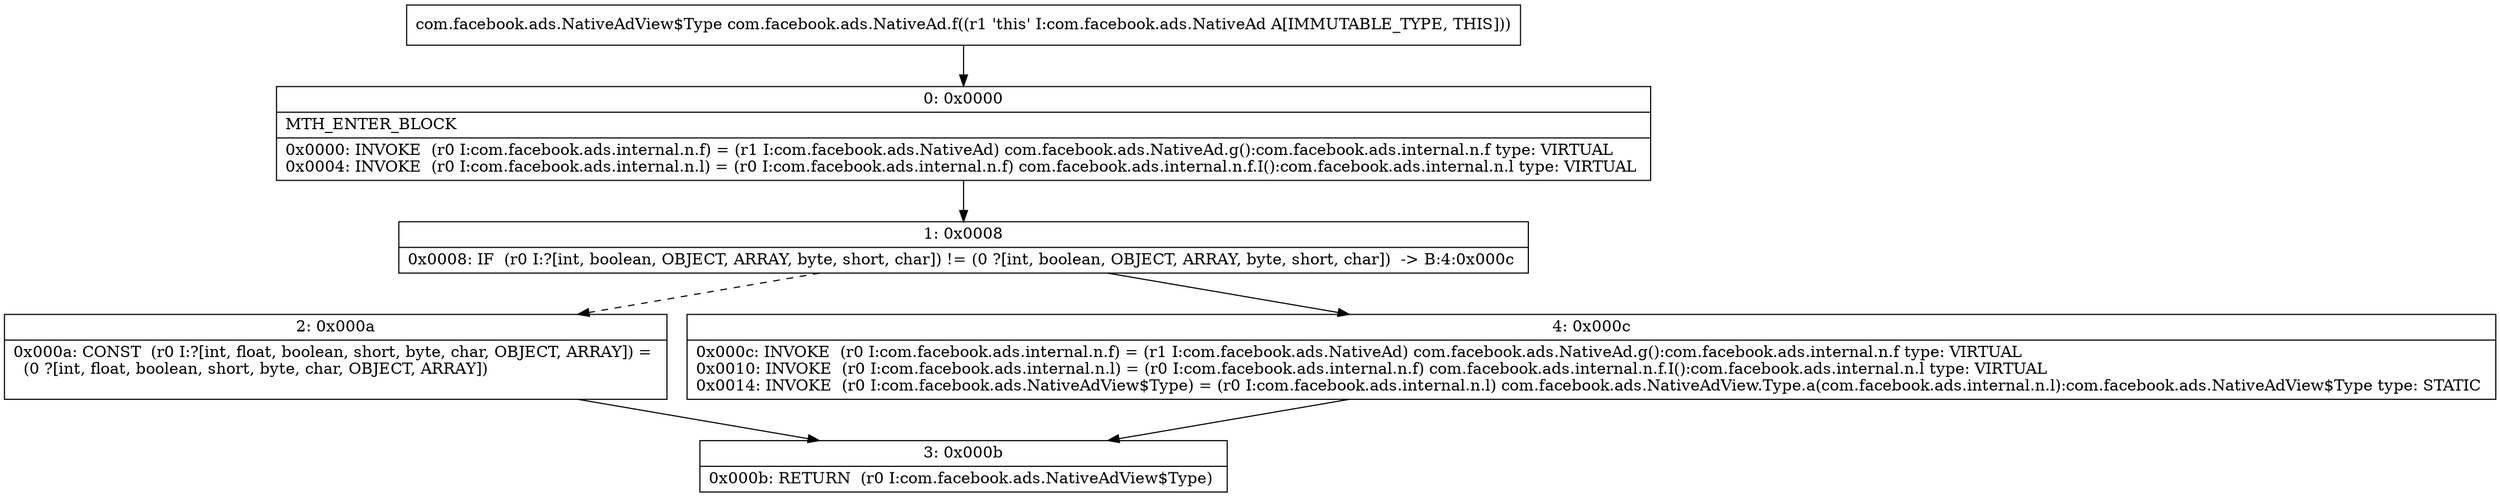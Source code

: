 digraph "CFG forcom.facebook.ads.NativeAd.f()Lcom\/facebook\/ads\/NativeAdView$Type;" {
Node_0 [shape=record,label="{0\:\ 0x0000|MTH_ENTER_BLOCK\l|0x0000: INVOKE  (r0 I:com.facebook.ads.internal.n.f) = (r1 I:com.facebook.ads.NativeAd) com.facebook.ads.NativeAd.g():com.facebook.ads.internal.n.f type: VIRTUAL \l0x0004: INVOKE  (r0 I:com.facebook.ads.internal.n.l) = (r0 I:com.facebook.ads.internal.n.f) com.facebook.ads.internal.n.f.I():com.facebook.ads.internal.n.l type: VIRTUAL \l}"];
Node_1 [shape=record,label="{1\:\ 0x0008|0x0008: IF  (r0 I:?[int, boolean, OBJECT, ARRAY, byte, short, char]) != (0 ?[int, boolean, OBJECT, ARRAY, byte, short, char])  \-\> B:4:0x000c \l}"];
Node_2 [shape=record,label="{2\:\ 0x000a|0x000a: CONST  (r0 I:?[int, float, boolean, short, byte, char, OBJECT, ARRAY]) = \l  (0 ?[int, float, boolean, short, byte, char, OBJECT, ARRAY])\l \l}"];
Node_3 [shape=record,label="{3\:\ 0x000b|0x000b: RETURN  (r0 I:com.facebook.ads.NativeAdView$Type) \l}"];
Node_4 [shape=record,label="{4\:\ 0x000c|0x000c: INVOKE  (r0 I:com.facebook.ads.internal.n.f) = (r1 I:com.facebook.ads.NativeAd) com.facebook.ads.NativeAd.g():com.facebook.ads.internal.n.f type: VIRTUAL \l0x0010: INVOKE  (r0 I:com.facebook.ads.internal.n.l) = (r0 I:com.facebook.ads.internal.n.f) com.facebook.ads.internal.n.f.I():com.facebook.ads.internal.n.l type: VIRTUAL \l0x0014: INVOKE  (r0 I:com.facebook.ads.NativeAdView$Type) = (r0 I:com.facebook.ads.internal.n.l) com.facebook.ads.NativeAdView.Type.a(com.facebook.ads.internal.n.l):com.facebook.ads.NativeAdView$Type type: STATIC \l}"];
MethodNode[shape=record,label="{com.facebook.ads.NativeAdView$Type com.facebook.ads.NativeAd.f((r1 'this' I:com.facebook.ads.NativeAd A[IMMUTABLE_TYPE, THIS])) }"];
MethodNode -> Node_0;
Node_0 -> Node_1;
Node_1 -> Node_2[style=dashed];
Node_1 -> Node_4;
Node_2 -> Node_3;
Node_4 -> Node_3;
}


